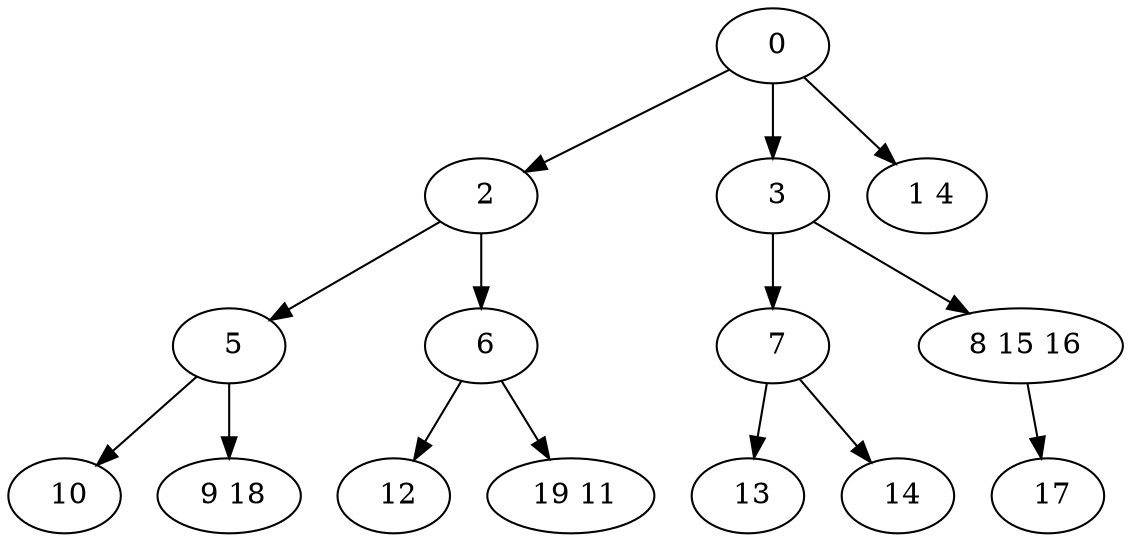digraph mytree {
" 0" -> " 2";
" 0" -> " 3";
" 0" -> " 1 4";
" 2" -> " 5";
" 2" -> " 6";
" 3" -> " 7";
" 3" -> " 8 15 16";
" 1 4";
" 5" -> " 10";
" 5" -> " 9 18";
" 6" -> " 12";
" 6" -> " 19 11";
" 7" -> " 13";
" 7" -> " 14";
" 8 15 16" -> " 17";
" 10";
" 9 18";
" 12";
" 19 11";
" 13";
" 14";
" 17";
}
